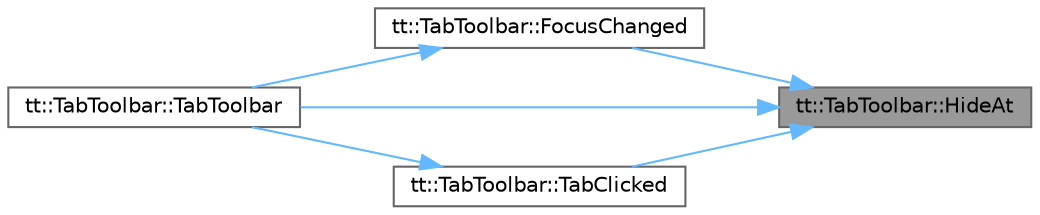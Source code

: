 digraph "tt::TabToolbar::HideAt"
{
 // LATEX_PDF_SIZE
  bgcolor="transparent";
  edge [fontname=Helvetica,fontsize=10,labelfontname=Helvetica,labelfontsize=10];
  node [fontname=Helvetica,fontsize=10,shape=box,height=0.2,width=0.4];
  rankdir="RL";
  Node1 [id="Node000001",label="tt::TabToolbar::HideAt",height=0.2,width=0.4,color="gray40", fillcolor="grey60", style="filled", fontcolor="black",tooltip=" "];
  Node1 -> Node2 [id="edge1_Node000001_Node000002",dir="back",color="steelblue1",style="solid",tooltip=" "];
  Node2 [id="Node000002",label="tt::TabToolbar::FocusChanged",height=0.2,width=0.4,color="grey40", fillcolor="white", style="filled",URL="$classtt_1_1_tab_toolbar.html#aa069ca299eca3b42158a568efee28d3d",tooltip=" "];
  Node2 -> Node3 [id="edge2_Node000002_Node000003",dir="back",color="steelblue1",style="solid",tooltip=" "];
  Node3 [id="Node000003",label="tt::TabToolbar::TabToolbar",height=0.2,width=0.4,color="grey40", fillcolor="white", style="filled",URL="$classtt_1_1_tab_toolbar.html#a10fe2d83acc3bea14ffcef1ca3d581e9",tooltip=" "];
  Node1 -> Node4 [id="edge3_Node000001_Node000004",dir="back",color="steelblue1",style="solid",tooltip=" "];
  Node4 [id="Node000004",label="tt::TabToolbar::TabClicked",height=0.2,width=0.4,color="grey40", fillcolor="white", style="filled",URL="$classtt_1_1_tab_toolbar.html#a3d185f5c176ad8129420a913f42d27ea",tooltip=" "];
  Node4 -> Node3 [id="edge4_Node000004_Node000003",dir="back",color="steelblue1",style="solid",tooltip=" "];
  Node1 -> Node3 [id="edge5_Node000001_Node000003",dir="back",color="steelblue1",style="solid",tooltip=" "];
}
